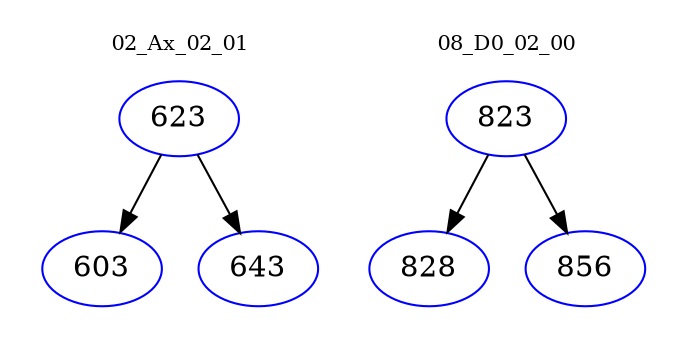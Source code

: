 digraph{
subgraph cluster_0 {
color = white
label = "02_Ax_02_01";
fontsize=10;
T0_623 [label="623", color="blue"]
T0_623 -> T0_603 [color="black"]
T0_603 [label="603", color="blue"]
T0_623 -> T0_643 [color="black"]
T0_643 [label="643", color="blue"]
}
subgraph cluster_1 {
color = white
label = "08_D0_02_00";
fontsize=10;
T1_823 [label="823", color="blue"]
T1_823 -> T1_828 [color="black"]
T1_828 [label="828", color="blue"]
T1_823 -> T1_856 [color="black"]
T1_856 [label="856", color="blue"]
}
}
